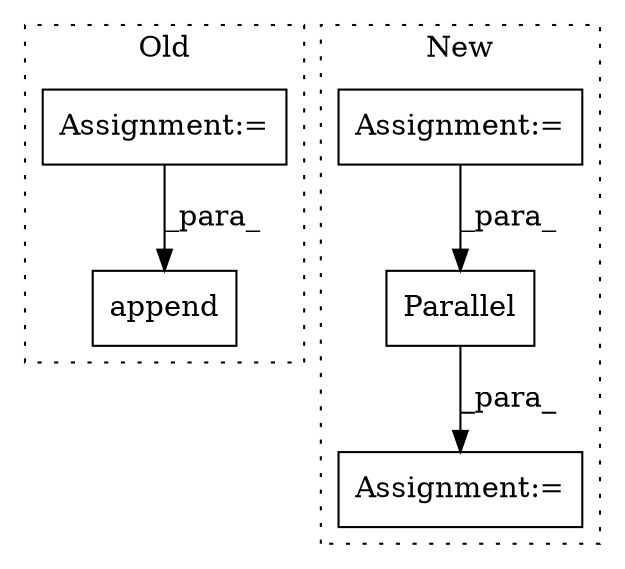 digraph G {
subgraph cluster0 {
1 [label="append" a="32" s="2589,2608" l="7,1" shape="box"];
3 [label="Assignment:=" a="7" s="2299" l="1" shape="box"];
label = "Old";
style="dotted";
}
subgraph cluster1 {
2 [label="Parallel" a="32" s="2713,2874" l="18,-3" shape="box"];
4 [label="Assignment:=" a="7" s="2712" l="1" shape="box"];
5 [label="Assignment:=" a="7" s="2837" l="31" shape="box"];
label = "New";
style="dotted";
}
2 -> 4 [label="_para_"];
3 -> 1 [label="_para_"];
5 -> 2 [label="_para_"];
}